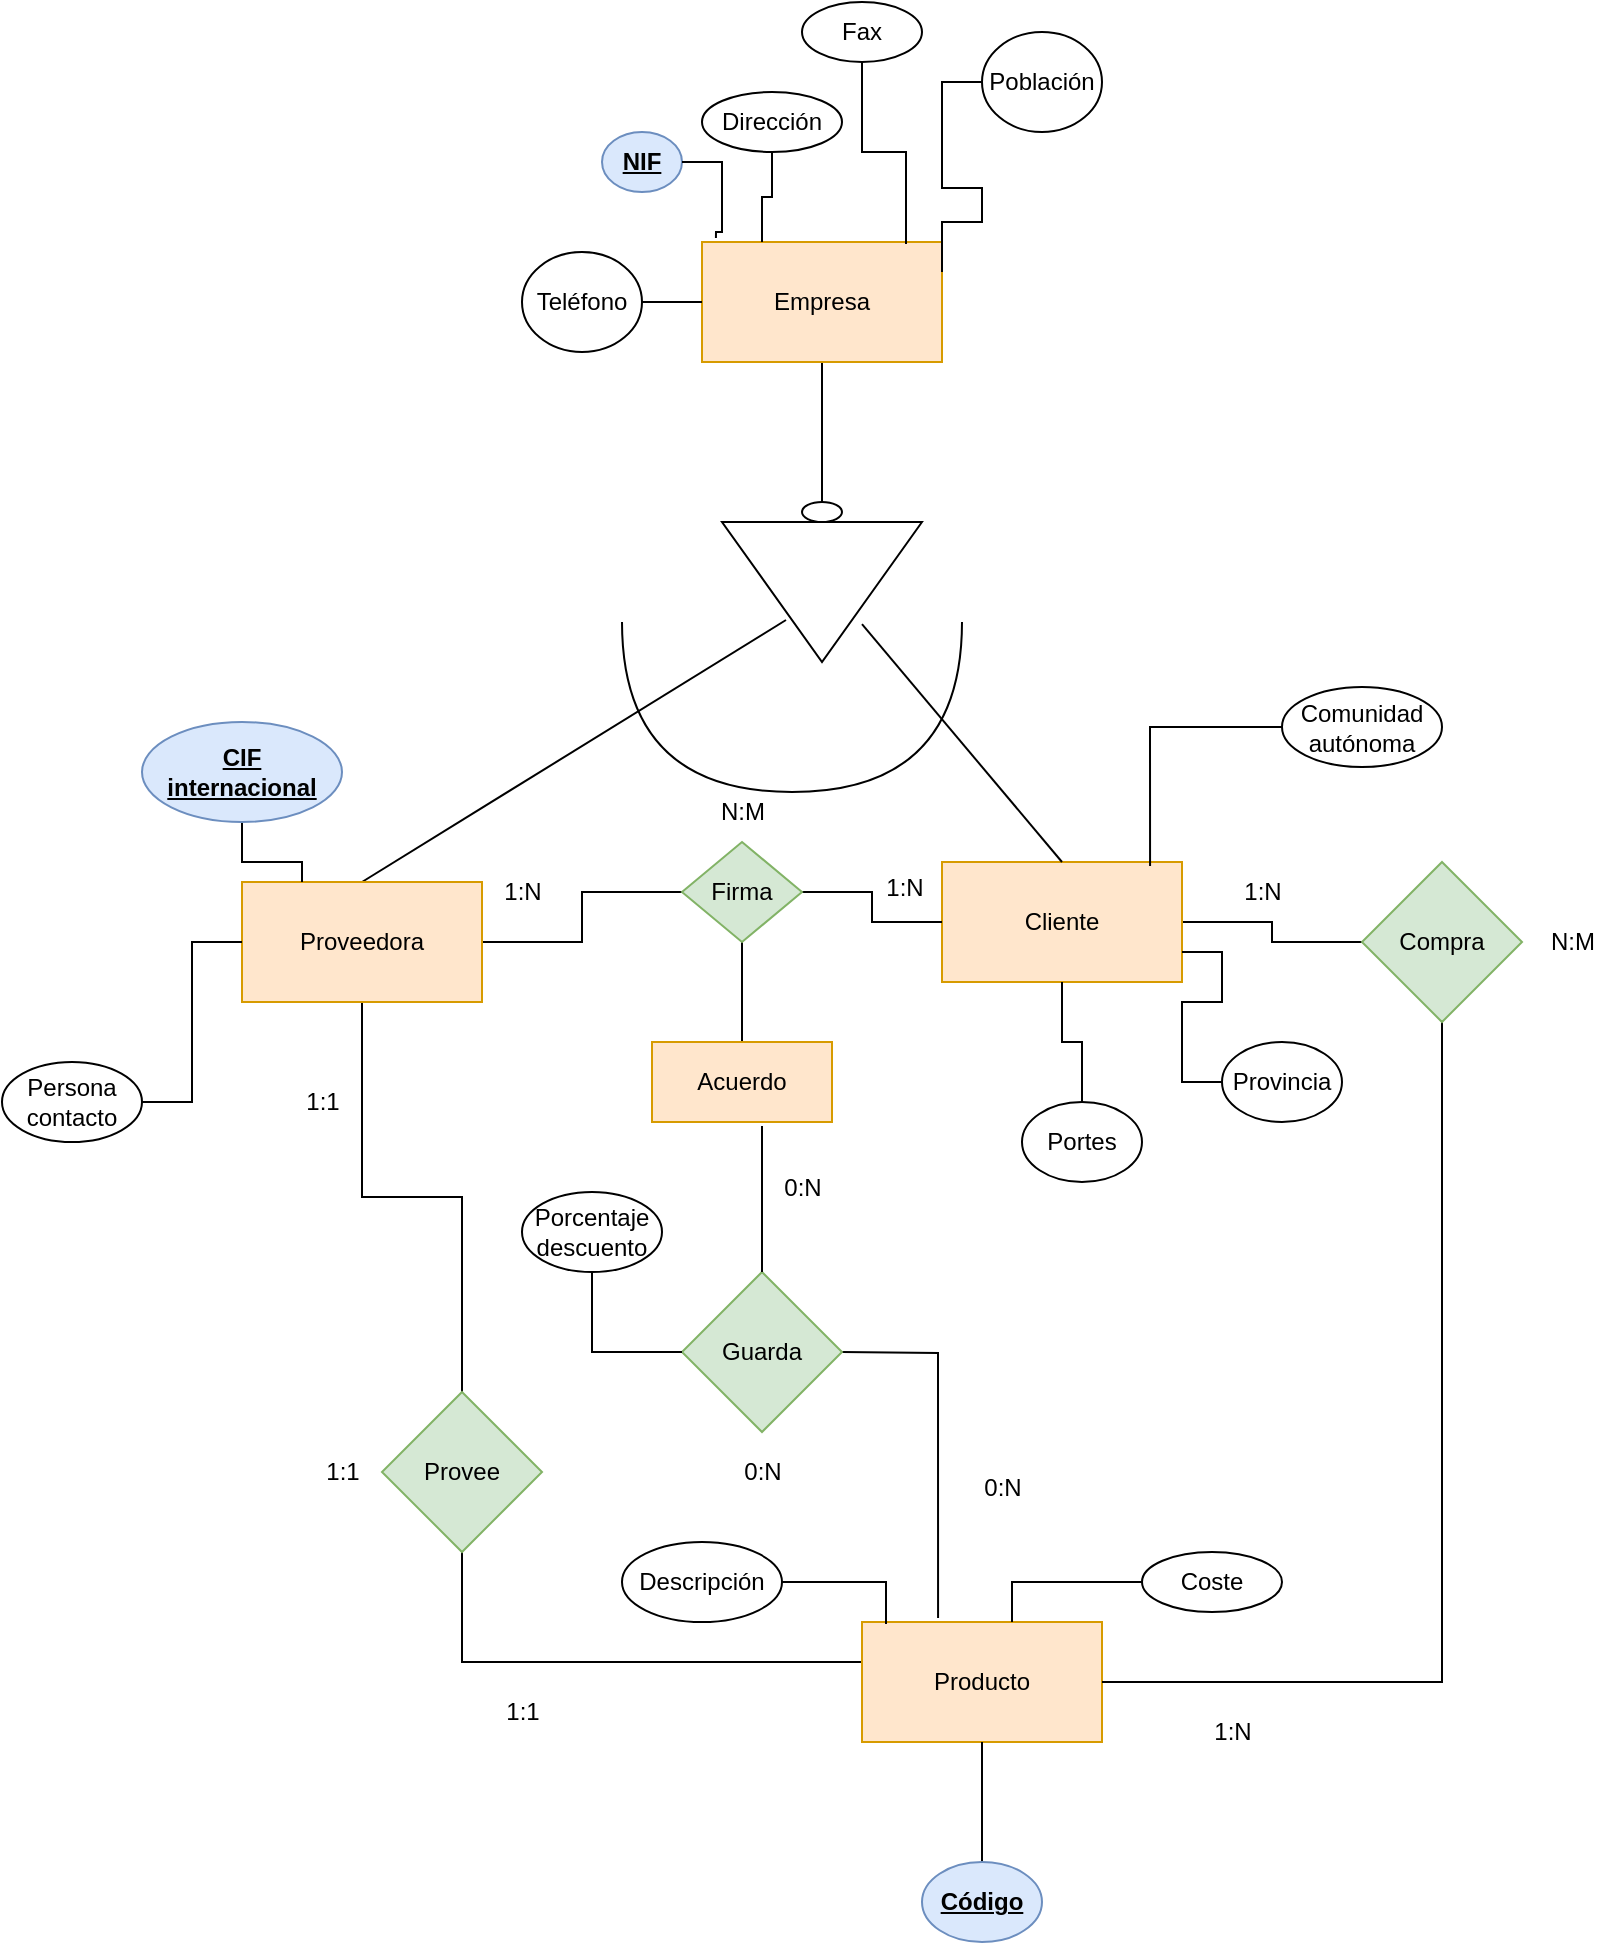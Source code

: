 <mxfile version="21.8.2" type="github">
  <diagram name="Página-1" id="Lq79YrAjHxLxr5F6MaAP">
    <mxGraphModel dx="2613" dy="1905" grid="1" gridSize="10" guides="1" tooltips="1" connect="1" arrows="1" fold="1" page="1" pageScale="1" pageWidth="827" pageHeight="1169" math="0" shadow="0">
      <root>
        <mxCell id="0" />
        <mxCell id="1" parent="0" />
        <mxCell id="2YVjsT9ypfTPWENLPIPN-97" style="edgeStyle=orthogonalEdgeStyle;rounded=0;orthogonalLoop=1;jettySize=auto;html=1;entryX=0.5;entryY=0;entryDx=0;entryDy=0;endArrow=none;endFill=0;" edge="1" parent="1" source="2YVjsT9ypfTPWENLPIPN-1" target="2YVjsT9ypfTPWENLPIPN-25">
          <mxGeometry relative="1" as="geometry" />
        </mxCell>
        <mxCell id="2YVjsT9ypfTPWENLPIPN-1" value="Empresa" style="whiteSpace=wrap;html=1;fillColor=#ffe6cc;strokeColor=#d79b00;" vertex="1" parent="1">
          <mxGeometry x="-150" y="70" width="120" height="60" as="geometry" />
        </mxCell>
        <mxCell id="2YVjsT9ypfTPWENLPIPN-19" value="" style="endArrow=none;html=1;rounded=0;exitX=0.5;exitY=0;exitDx=0;exitDy=0;entryX=0.68;entryY=0.3;entryDx=0;entryDy=0;entryPerimeter=0;" edge="1" parent="1" source="2YVjsT9ypfTPWENLPIPN-20" target="2YVjsT9ypfTPWENLPIPN-24">
          <mxGeometry width="50" height="50" relative="1" as="geometry">
            <mxPoint x="-140" y="260" as="sourcePoint" />
            <mxPoint x="-150" y="250" as="targetPoint" />
          </mxGeometry>
        </mxCell>
        <mxCell id="2YVjsT9ypfTPWENLPIPN-33" value="" style="edgeStyle=orthogonalEdgeStyle;rounded=0;orthogonalLoop=1;jettySize=auto;html=1;endArrow=none;endFill=0;" edge="1" parent="1" source="2YVjsT9ypfTPWENLPIPN-20" target="2YVjsT9ypfTPWENLPIPN-32">
          <mxGeometry relative="1" as="geometry" />
        </mxCell>
        <mxCell id="2YVjsT9ypfTPWENLPIPN-72" value="" style="edgeStyle=orthogonalEdgeStyle;rounded=0;orthogonalLoop=1;jettySize=auto;html=1;endArrow=none;endFill=0;" edge="1" parent="1" source="2YVjsT9ypfTPWENLPIPN-20" target="2YVjsT9ypfTPWENLPIPN-71">
          <mxGeometry relative="1" as="geometry" />
        </mxCell>
        <mxCell id="2YVjsT9ypfTPWENLPIPN-20" value="Proveedora" style="whiteSpace=wrap;html=1;fillColor=#ffe6cc;strokeColor=#d79b00;" vertex="1" parent="1">
          <mxGeometry x="-380" y="390" width="120" height="60" as="geometry" />
        </mxCell>
        <mxCell id="2YVjsT9ypfTPWENLPIPN-37" value="" style="edgeStyle=orthogonalEdgeStyle;rounded=0;orthogonalLoop=1;jettySize=auto;html=1;endArrow=none;endFill=0;" edge="1" parent="1" source="2YVjsT9ypfTPWENLPIPN-22" target="2YVjsT9ypfTPWENLPIPN-36">
          <mxGeometry relative="1" as="geometry" />
        </mxCell>
        <mxCell id="2YVjsT9ypfTPWENLPIPN-22" value="Cliente" style="whiteSpace=wrap;html=1;fillColor=#ffe6cc;strokeColor=#d79b00;" vertex="1" parent="1">
          <mxGeometry x="-30" y="380" width="120" height="60" as="geometry" />
        </mxCell>
        <mxCell id="2YVjsT9ypfTPWENLPIPN-23" value="" style="endArrow=none;html=1;rounded=0;exitX=0.5;exitY=0;exitDx=0;exitDy=0;entryX=0.3;entryY=0.271;entryDx=0;entryDy=0;entryPerimeter=0;" edge="1" parent="1" source="2YVjsT9ypfTPWENLPIPN-22" target="2YVjsT9ypfTPWENLPIPN-24">
          <mxGeometry width="50" height="50" relative="1" as="geometry">
            <mxPoint y="280" as="sourcePoint" />
            <mxPoint x="-20" y="270" as="targetPoint" />
          </mxGeometry>
        </mxCell>
        <mxCell id="2YVjsT9ypfTPWENLPIPN-24" value="" style="verticalLabelPosition=bottom;verticalAlign=top;html=1;shape=mxgraph.basic.acute_triangle;dx=0.5;direction=west;" vertex="1" parent="1">
          <mxGeometry x="-140" y="210" width="100" height="70" as="geometry" />
        </mxCell>
        <mxCell id="2YVjsT9ypfTPWENLPIPN-25" value="" style="ellipse;whiteSpace=wrap;html=1;" vertex="1" parent="1">
          <mxGeometry x="-100" y="200" width="20" height="10" as="geometry" />
        </mxCell>
        <mxCell id="2YVjsT9ypfTPWENLPIPN-26" value="" style="shape=requiredInterface;html=1;verticalLabelPosition=bottom;sketch=0;direction=south;" vertex="1" parent="1">
          <mxGeometry x="-190" y="260" width="170" height="85" as="geometry" />
        </mxCell>
        <mxCell id="2YVjsT9ypfTPWENLPIPN-35" value="" style="edgeStyle=orthogonalEdgeStyle;rounded=0;orthogonalLoop=1;jettySize=auto;html=1;endArrow=none;endFill=0;" edge="1" parent="1" source="2YVjsT9ypfTPWENLPIPN-32" target="2YVjsT9ypfTPWENLPIPN-34">
          <mxGeometry relative="1" as="geometry">
            <Array as="points">
              <mxPoint x="-270" y="780" />
            </Array>
          </mxGeometry>
        </mxCell>
        <mxCell id="2YVjsT9ypfTPWENLPIPN-32" value="Provee" style="rhombus;whiteSpace=wrap;html=1;fillColor=#d5e8d4;strokeColor=#82b366;" vertex="1" parent="1">
          <mxGeometry x="-310" y="645" width="80" height="80" as="geometry" />
        </mxCell>
        <mxCell id="2YVjsT9ypfTPWENLPIPN-34" value="Producto" style="whiteSpace=wrap;html=1;fillColor=#ffe6cc;strokeColor=#d79b00;" vertex="1" parent="1">
          <mxGeometry x="-70" y="760" width="120" height="60" as="geometry" />
        </mxCell>
        <mxCell id="2YVjsT9ypfTPWENLPIPN-38" style="edgeStyle=orthogonalEdgeStyle;rounded=0;orthogonalLoop=1;jettySize=auto;html=1;entryX=1;entryY=0.5;entryDx=0;entryDy=0;endArrow=none;endFill=0;" edge="1" parent="1" source="2YVjsT9ypfTPWENLPIPN-36" target="2YVjsT9ypfTPWENLPIPN-34">
          <mxGeometry relative="1" as="geometry">
            <Array as="points">
              <mxPoint x="220" y="790" />
            </Array>
          </mxGeometry>
        </mxCell>
        <mxCell id="2YVjsT9ypfTPWENLPIPN-36" value="Compra" style="rhombus;whiteSpace=wrap;html=1;fillColor=#d5e8d4;strokeColor=#82b366;" vertex="1" parent="1">
          <mxGeometry x="180" y="380" width="80" height="80" as="geometry" />
        </mxCell>
        <mxCell id="2YVjsT9ypfTPWENLPIPN-39" value="Fax" style="ellipse;whiteSpace=wrap;html=1;" vertex="1" parent="1">
          <mxGeometry x="-100" y="-50" width="60" height="30" as="geometry" />
        </mxCell>
        <mxCell id="2YVjsT9ypfTPWENLPIPN-44" style="edgeStyle=orthogonalEdgeStyle;rounded=0;orthogonalLoop=1;jettySize=auto;html=1;endArrow=none;endFill=0;" edge="1" parent="1" source="2YVjsT9ypfTPWENLPIPN-40" target="2YVjsT9ypfTPWENLPIPN-1">
          <mxGeometry relative="1" as="geometry" />
        </mxCell>
        <mxCell id="2YVjsT9ypfTPWENLPIPN-40" value="Teléfono" style="ellipse;whiteSpace=wrap;html=1;" vertex="1" parent="1">
          <mxGeometry x="-240" y="75" width="60" height="50" as="geometry" />
        </mxCell>
        <mxCell id="2YVjsT9ypfTPWENLPIPN-48" style="edgeStyle=orthogonalEdgeStyle;rounded=0;orthogonalLoop=1;jettySize=auto;html=1;entryX=1;entryY=0.25;entryDx=0;entryDy=0;endArrow=none;endFill=0;" edge="1" parent="1" source="2YVjsT9ypfTPWENLPIPN-41" target="2YVjsT9ypfTPWENLPIPN-1">
          <mxGeometry relative="1" as="geometry">
            <Array as="points">
              <mxPoint x="-30" y="-10" />
              <mxPoint x="-30" y="43" />
              <mxPoint x="-10" y="43" />
              <mxPoint x="-10" y="60" />
              <mxPoint x="-30" y="60" />
            </Array>
          </mxGeometry>
        </mxCell>
        <mxCell id="2YVjsT9ypfTPWENLPIPN-41" value="Población" style="ellipse;whiteSpace=wrap;html=1;" vertex="1" parent="1">
          <mxGeometry x="-10" y="-35" width="60" height="50" as="geometry" />
        </mxCell>
        <mxCell id="2YVjsT9ypfTPWENLPIPN-46" style="edgeStyle=orthogonalEdgeStyle;rounded=0;orthogonalLoop=1;jettySize=auto;html=1;entryX=0.25;entryY=0;entryDx=0;entryDy=0;endArrow=none;endFill=0;" edge="1" parent="1" source="2YVjsT9ypfTPWENLPIPN-42" target="2YVjsT9ypfTPWENLPIPN-1">
          <mxGeometry relative="1" as="geometry" />
        </mxCell>
        <mxCell id="2YVjsT9ypfTPWENLPIPN-42" value="Dirección" style="ellipse;whiteSpace=wrap;html=1;" vertex="1" parent="1">
          <mxGeometry x="-150" y="-5" width="70" height="30" as="geometry" />
        </mxCell>
        <mxCell id="2YVjsT9ypfTPWENLPIPN-43" value="&lt;u&gt;&lt;b&gt;NIF&lt;/b&gt;&lt;/u&gt;" style="ellipse;whiteSpace=wrap;html=1;fillColor=#dae8fc;strokeColor=#6c8ebf;" vertex="1" parent="1">
          <mxGeometry x="-200" y="15" width="40" height="30" as="geometry" />
        </mxCell>
        <mxCell id="2YVjsT9ypfTPWENLPIPN-45" style="edgeStyle=orthogonalEdgeStyle;rounded=0;orthogonalLoop=1;jettySize=auto;html=1;entryX=0.058;entryY=-0.033;entryDx=0;entryDy=0;entryPerimeter=0;endArrow=none;endFill=0;" edge="1" parent="1" source="2YVjsT9ypfTPWENLPIPN-43" target="2YVjsT9ypfTPWENLPIPN-1">
          <mxGeometry relative="1" as="geometry" />
        </mxCell>
        <mxCell id="2YVjsT9ypfTPWENLPIPN-47" style="edgeStyle=orthogonalEdgeStyle;rounded=0;orthogonalLoop=1;jettySize=auto;html=1;entryX=0.85;entryY=0.017;entryDx=0;entryDy=0;entryPerimeter=0;endArrow=none;endFill=0;" edge="1" parent="1" source="2YVjsT9ypfTPWENLPIPN-39" target="2YVjsT9ypfTPWENLPIPN-1">
          <mxGeometry relative="1" as="geometry" />
        </mxCell>
        <mxCell id="2YVjsT9ypfTPWENLPIPN-53" style="edgeStyle=orthogonalEdgeStyle;rounded=0;orthogonalLoop=1;jettySize=auto;html=1;endArrow=none;endFill=0;" edge="1" parent="1" source="2YVjsT9ypfTPWENLPIPN-49" target="2YVjsT9ypfTPWENLPIPN-22">
          <mxGeometry relative="1" as="geometry" />
        </mxCell>
        <mxCell id="2YVjsT9ypfTPWENLPIPN-49" value="Portes" style="ellipse;whiteSpace=wrap;html=1;" vertex="1" parent="1">
          <mxGeometry x="10" y="500" width="60" height="40" as="geometry" />
        </mxCell>
        <mxCell id="2YVjsT9ypfTPWENLPIPN-50" value="&lt;div&gt;Comunidad&lt;/div&gt;&lt;div&gt;autónoma&lt;br&gt;&lt;/div&gt;" style="ellipse;whiteSpace=wrap;html=1;" vertex="1" parent="1">
          <mxGeometry x="140" y="292.5" width="80" height="40" as="geometry" />
        </mxCell>
        <mxCell id="2YVjsT9ypfTPWENLPIPN-54" style="edgeStyle=orthogonalEdgeStyle;rounded=0;orthogonalLoop=1;jettySize=auto;html=1;entryX=1;entryY=0.75;entryDx=0;entryDy=0;endArrow=none;endFill=0;" edge="1" parent="1" source="2YVjsT9ypfTPWENLPIPN-51" target="2YVjsT9ypfTPWENLPIPN-22">
          <mxGeometry relative="1" as="geometry" />
        </mxCell>
        <mxCell id="2YVjsT9ypfTPWENLPIPN-51" value="Provincia" style="ellipse;whiteSpace=wrap;html=1;" vertex="1" parent="1">
          <mxGeometry x="110" y="470" width="60" height="40" as="geometry" />
        </mxCell>
        <mxCell id="2YVjsT9ypfTPWENLPIPN-55" style="edgeStyle=orthogonalEdgeStyle;rounded=0;orthogonalLoop=1;jettySize=auto;html=1;entryX=0.867;entryY=0.033;entryDx=0;entryDy=0;entryPerimeter=0;endArrow=none;endFill=0;" edge="1" parent="1" source="2YVjsT9ypfTPWENLPIPN-50" target="2YVjsT9ypfTPWENLPIPN-22">
          <mxGeometry relative="1" as="geometry" />
        </mxCell>
        <mxCell id="2YVjsT9ypfTPWENLPIPN-58" style="edgeStyle=orthogonalEdgeStyle;rounded=0;orthogonalLoop=1;jettySize=auto;html=1;entryX=0;entryY=0.5;entryDx=0;entryDy=0;endArrow=none;endFill=0;" edge="1" parent="1" source="2YVjsT9ypfTPWENLPIPN-56" target="2YVjsT9ypfTPWENLPIPN-20">
          <mxGeometry relative="1" as="geometry" />
        </mxCell>
        <mxCell id="2YVjsT9ypfTPWENLPIPN-56" value="&lt;div&gt;Persona&lt;/div&gt;&lt;div&gt;contacto&lt;br&gt;&lt;/div&gt;" style="ellipse;whiteSpace=wrap;html=1;" vertex="1" parent="1">
          <mxGeometry x="-500" y="480" width="70" height="40" as="geometry" />
        </mxCell>
        <mxCell id="2YVjsT9ypfTPWENLPIPN-59" style="edgeStyle=orthogonalEdgeStyle;rounded=0;orthogonalLoop=1;jettySize=auto;html=1;entryX=0.25;entryY=0;entryDx=0;entryDy=0;endArrow=none;endFill=0;" edge="1" parent="1" source="2YVjsT9ypfTPWENLPIPN-57" target="2YVjsT9ypfTPWENLPIPN-20">
          <mxGeometry relative="1" as="geometry" />
        </mxCell>
        <mxCell id="2YVjsT9ypfTPWENLPIPN-57" value="&lt;div&gt;&lt;u&gt;&lt;b&gt;CIF&lt;/b&gt;&lt;/u&gt;&lt;/div&gt;&lt;div&gt;&lt;u&gt;&lt;b&gt;internacional&lt;br&gt;&lt;/b&gt;&lt;/u&gt;&lt;/div&gt;" style="ellipse;whiteSpace=wrap;html=1;fillColor=#dae8fc;strokeColor=#6c8ebf;" vertex="1" parent="1">
          <mxGeometry x="-430" y="310" width="100" height="50" as="geometry" />
        </mxCell>
        <mxCell id="2YVjsT9ypfTPWENLPIPN-60" value="Coste" style="ellipse;whiteSpace=wrap;html=1;" vertex="1" parent="1">
          <mxGeometry x="70" y="725" width="70" height="30" as="geometry" />
        </mxCell>
        <mxCell id="2YVjsT9ypfTPWENLPIPN-61" value="Descripción" style="ellipse;whiteSpace=wrap;html=1;" vertex="1" parent="1">
          <mxGeometry x="-190" y="720" width="80" height="40" as="geometry" />
        </mxCell>
        <mxCell id="2YVjsT9ypfTPWENLPIPN-70" style="edgeStyle=orthogonalEdgeStyle;rounded=0;orthogonalLoop=1;jettySize=auto;html=1;exitX=0.5;exitY=0;exitDx=0;exitDy=0;entryX=0.5;entryY=1;entryDx=0;entryDy=0;endArrow=none;endFill=0;" edge="1" parent="1" source="2YVjsT9ypfTPWENLPIPN-62" target="2YVjsT9ypfTPWENLPIPN-34">
          <mxGeometry relative="1" as="geometry" />
        </mxCell>
        <mxCell id="2YVjsT9ypfTPWENLPIPN-62" value="&lt;u&gt;&lt;b&gt;Código&lt;/b&gt;&lt;/u&gt;" style="ellipse;whiteSpace=wrap;html=1;fillColor=#dae8fc;strokeColor=#6c8ebf;" vertex="1" parent="1">
          <mxGeometry x="-40" y="880" width="60" height="40" as="geometry" />
        </mxCell>
        <mxCell id="2YVjsT9ypfTPWENLPIPN-68" style="edgeStyle=orthogonalEdgeStyle;rounded=0;orthogonalLoop=1;jettySize=auto;html=1;entryX=0.1;entryY=0.017;entryDx=0;entryDy=0;entryPerimeter=0;endArrow=none;endFill=0;" edge="1" parent="1" source="2YVjsT9ypfTPWENLPIPN-61" target="2YVjsT9ypfTPWENLPIPN-34">
          <mxGeometry relative="1" as="geometry" />
        </mxCell>
        <mxCell id="2YVjsT9ypfTPWENLPIPN-69" style="edgeStyle=orthogonalEdgeStyle;rounded=0;orthogonalLoop=1;jettySize=auto;html=1;entryX=0.625;entryY=0;entryDx=0;entryDy=0;entryPerimeter=0;endArrow=none;endFill=0;" edge="1" parent="1" source="2YVjsT9ypfTPWENLPIPN-60" target="2YVjsT9ypfTPWENLPIPN-34">
          <mxGeometry relative="1" as="geometry" />
        </mxCell>
        <mxCell id="2YVjsT9ypfTPWENLPIPN-75" style="edgeStyle=orthogonalEdgeStyle;rounded=0;orthogonalLoop=1;jettySize=auto;html=1;exitX=0.5;exitY=1;exitDx=0;exitDy=0;entryX=0.5;entryY=0;entryDx=0;entryDy=0;endArrow=none;endFill=0;" edge="1" parent="1" source="2YVjsT9ypfTPWENLPIPN-71" target="2YVjsT9ypfTPWENLPIPN-73">
          <mxGeometry relative="1" as="geometry" />
        </mxCell>
        <mxCell id="2YVjsT9ypfTPWENLPIPN-76" style="edgeStyle=orthogonalEdgeStyle;rounded=0;orthogonalLoop=1;jettySize=auto;html=1;exitX=1;exitY=0.5;exitDx=0;exitDy=0;endArrow=none;endFill=0;" edge="1" parent="1" source="2YVjsT9ypfTPWENLPIPN-71" target="2YVjsT9ypfTPWENLPIPN-22">
          <mxGeometry relative="1" as="geometry" />
        </mxCell>
        <mxCell id="2YVjsT9ypfTPWENLPIPN-71" value="Firma" style="rhombus;whiteSpace=wrap;html=1;fillColor=#d5e8d4;strokeColor=#82b366;" vertex="1" parent="1">
          <mxGeometry x="-160" y="370" width="60" height="50" as="geometry" />
        </mxCell>
        <mxCell id="2YVjsT9ypfTPWENLPIPN-73" value="Acuerdo" style="whiteSpace=wrap;html=1;fillColor=#ffe6cc;strokeColor=#d79b00;" vertex="1" parent="1">
          <mxGeometry x="-175" y="470" width="90" height="40" as="geometry" />
        </mxCell>
        <mxCell id="2YVjsT9ypfTPWENLPIPN-79" style="edgeStyle=orthogonalEdgeStyle;rounded=0;orthogonalLoop=1;jettySize=auto;html=1;entryX=0.317;entryY=-0.033;entryDx=0;entryDy=0;entryPerimeter=0;endArrow=none;endFill=0;" edge="1" parent="1" target="2YVjsT9ypfTPWENLPIPN-34">
          <mxGeometry relative="1" as="geometry">
            <mxPoint x="-80.0" y="625" as="sourcePoint" />
          </mxGeometry>
        </mxCell>
        <mxCell id="2YVjsT9ypfTPWENLPIPN-85" value="1:1" style="text;html=1;align=center;verticalAlign=middle;resizable=0;points=[];autosize=1;strokeColor=none;fillColor=none;" vertex="1" parent="1">
          <mxGeometry x="-360" y="485" width="40" height="30" as="geometry" />
        </mxCell>
        <mxCell id="2YVjsT9ypfTPWENLPIPN-86" value="1:1" style="text;html=1;align=center;verticalAlign=middle;resizable=0;points=[];autosize=1;strokeColor=none;fillColor=none;" vertex="1" parent="1">
          <mxGeometry x="-260" y="790" width="40" height="30" as="geometry" />
        </mxCell>
        <mxCell id="2YVjsT9ypfTPWENLPIPN-87" value="1:1" style="text;html=1;align=center;verticalAlign=middle;resizable=0;points=[];autosize=1;strokeColor=none;fillColor=none;" vertex="1" parent="1">
          <mxGeometry x="-350" y="670" width="40" height="30" as="geometry" />
        </mxCell>
        <mxCell id="2YVjsT9ypfTPWENLPIPN-88" value="1:N" style="text;html=1;align=center;verticalAlign=middle;resizable=0;points=[];autosize=1;strokeColor=none;fillColor=none;" vertex="1" parent="1">
          <mxGeometry x="110" y="380" width="40" height="30" as="geometry" />
        </mxCell>
        <mxCell id="2YVjsT9ypfTPWENLPIPN-89" value="1:N" style="text;html=1;align=center;verticalAlign=middle;resizable=0;points=[];autosize=1;strokeColor=none;fillColor=none;" vertex="1" parent="1">
          <mxGeometry x="95" y="800" width="40" height="30" as="geometry" />
        </mxCell>
        <mxCell id="2YVjsT9ypfTPWENLPIPN-90" value="1:N" style="text;html=1;align=center;verticalAlign=middle;resizable=0;points=[];autosize=1;strokeColor=none;fillColor=none;" vertex="1" parent="1">
          <mxGeometry x="-260" y="380" width="40" height="30" as="geometry" />
        </mxCell>
        <mxCell id="2YVjsT9ypfTPWENLPIPN-91" value="1:N" style="text;html=1;align=center;verticalAlign=middle;resizable=0;points=[];autosize=1;strokeColor=none;fillColor=none;" vertex="1" parent="1">
          <mxGeometry x="-69" y="378" width="40" height="30" as="geometry" />
        </mxCell>
        <mxCell id="2YVjsT9ypfTPWENLPIPN-92" value="N:M" style="text;html=1;align=center;verticalAlign=middle;resizable=0;points=[];autosize=1;strokeColor=none;fillColor=none;" vertex="1" parent="1">
          <mxGeometry x="-155" y="340" width="50" height="30" as="geometry" />
        </mxCell>
        <mxCell id="2YVjsT9ypfTPWENLPIPN-93" value="N:M" style="text;html=1;align=center;verticalAlign=middle;resizable=0;points=[];autosize=1;strokeColor=none;fillColor=none;" vertex="1" parent="1">
          <mxGeometry x="260" y="405" width="50" height="30" as="geometry" />
        </mxCell>
        <mxCell id="2YVjsT9ypfTPWENLPIPN-95" value="0:N" style="text;html=1;align=center;verticalAlign=middle;resizable=0;points=[];autosize=1;strokeColor=none;fillColor=none;" vertex="1" parent="1">
          <mxGeometry x="-20" y="678" width="40" height="30" as="geometry" />
        </mxCell>
        <mxCell id="2YVjsT9ypfTPWENLPIPN-96" value="0:N" style="text;html=1;align=center;verticalAlign=middle;resizable=0;points=[];autosize=1;strokeColor=none;fillColor=none;" vertex="1" parent="1">
          <mxGeometry x="-140" y="670" width="40" height="30" as="geometry" />
        </mxCell>
        <mxCell id="2YVjsT9ypfTPWENLPIPN-99" value="Guarda" style="rhombus;whiteSpace=wrap;html=1;fillColor=#d5e8d4;strokeColor=#82b366;" vertex="1" parent="1">
          <mxGeometry x="-160" y="585" width="80" height="80" as="geometry" />
        </mxCell>
        <mxCell id="2YVjsT9ypfTPWENLPIPN-100" style="edgeStyle=orthogonalEdgeStyle;rounded=0;orthogonalLoop=1;jettySize=auto;html=1;exitX=0.5;exitY=0;exitDx=0;exitDy=0;entryX=0.611;entryY=1.05;entryDx=0;entryDy=0;entryPerimeter=0;endArrow=none;endFill=0;" edge="1" parent="1" source="2YVjsT9ypfTPWENLPIPN-99">
          <mxGeometry relative="1" as="geometry">
            <mxPoint x="-120" y="512" as="targetPoint" />
          </mxGeometry>
        </mxCell>
        <mxCell id="2YVjsT9ypfTPWENLPIPN-101" style="edgeStyle=orthogonalEdgeStyle;rounded=0;orthogonalLoop=1;jettySize=auto;html=1;entryX=0;entryY=0.5;entryDx=0;entryDy=0;exitX=0.5;exitY=1;exitDx=0;exitDy=0;endArrow=none;endFill=0;" edge="1" parent="1" source="2YVjsT9ypfTPWENLPIPN-102" target="2YVjsT9ypfTPWENLPIPN-99">
          <mxGeometry relative="1" as="geometry" />
        </mxCell>
        <mxCell id="2YVjsT9ypfTPWENLPIPN-102" value="&lt;div&gt;Porcentaje&lt;/div&gt;&lt;div&gt;descuento&lt;br&gt;&lt;/div&gt;" style="ellipse;whiteSpace=wrap;html=1;" vertex="1" parent="1">
          <mxGeometry x="-240" y="545" width="70" height="40" as="geometry" />
        </mxCell>
        <mxCell id="2YVjsT9ypfTPWENLPIPN-103" value="0:N" style="text;html=1;align=center;verticalAlign=middle;resizable=0;points=[];autosize=1;strokeColor=none;fillColor=none;" vertex="1" parent="1">
          <mxGeometry x="-120" y="528" width="40" height="30" as="geometry" />
        </mxCell>
      </root>
    </mxGraphModel>
  </diagram>
</mxfile>

